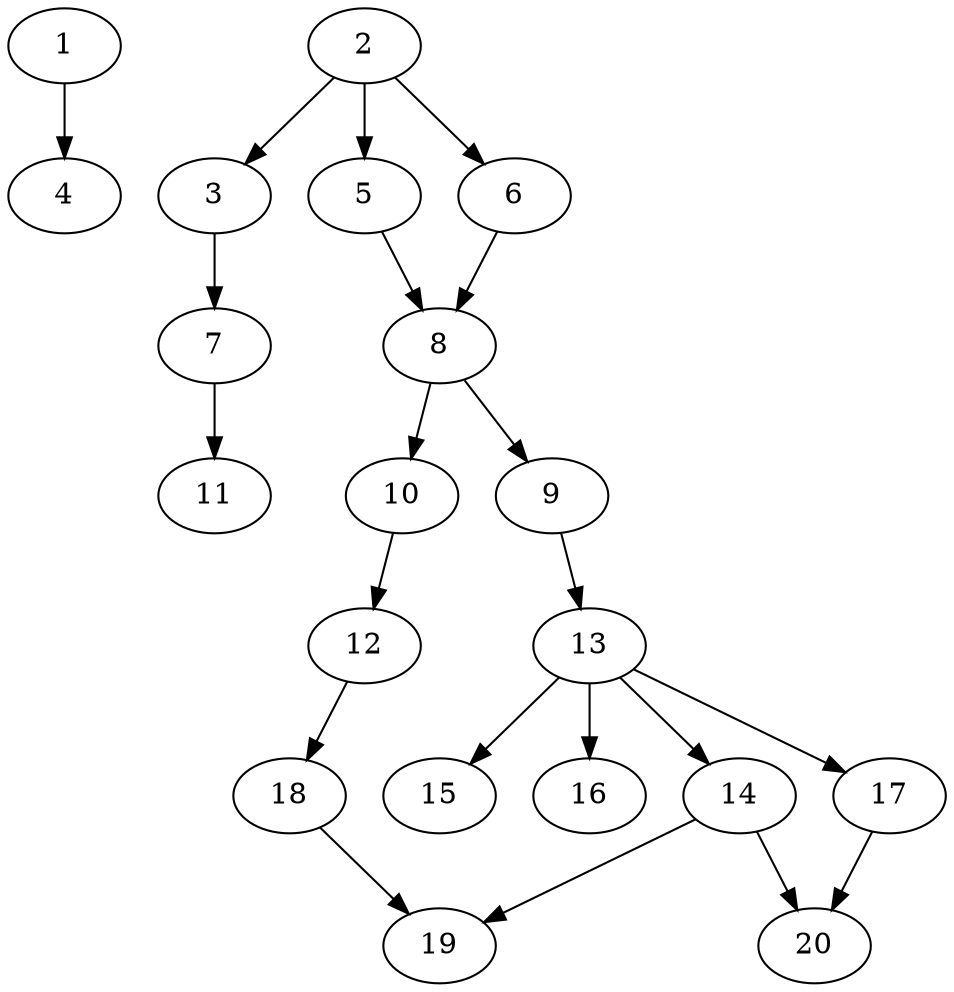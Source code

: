 // DAG automatically generated by daggen at Wed Jul 24 22:10:09 2019
// ./daggen --dot -n 20 --ccr 0.4 --fat 0.5 --regular 0.5 --density 0.5 --mindata 5242880 --maxdata 52428800 
digraph G {
  1 [size="115594240", alpha="0.18", expect_size="46237696"] 
  1 -> 4 [size ="46237696"]
  2 [size="126279680", alpha="0.03", expect_size="50511872"] 
  2 -> 3 [size ="50511872"]
  2 -> 5 [size ="50511872"]
  2 -> 6 [size ="50511872"]
  3 [size="71974400", alpha="0.14", expect_size="28789760"] 
  3 -> 7 [size ="28789760"]
  4 [size="45140480", alpha="0.14", expect_size="18056192"] 
  5 [size="40972800", alpha="0.01", expect_size="16389120"] 
  5 -> 8 [size ="16389120"]
  6 [size="46643200", alpha="0.12", expect_size="18657280"] 
  6 -> 8 [size ="18657280"]
  7 [size="87682560", alpha="0.14", expect_size="35073024"] 
  7 -> 11 [size ="35073024"]
  8 [size="80243200", alpha="0.14", expect_size="32097280"] 
  8 -> 9 [size ="32097280"]
  8 -> 10 [size ="32097280"]
  9 [size="100705280", alpha="0.15", expect_size="40282112"] 
  9 -> 13 [size ="40282112"]
  10 [size="20249600", alpha="0.15", expect_size="8099840"] 
  10 -> 12 [size ="8099840"]
  11 [size="19297280", alpha="0.14", expect_size="7718912"] 
  12 [size="124945920", alpha="0.16", expect_size="49978368"] 
  12 -> 18 [size ="49978368"]
  13 [size="27072000", alpha="0.07", expect_size="10828800"] 
  13 -> 14 [size ="10828800"]
  13 -> 15 [size ="10828800"]
  13 -> 16 [size ="10828800"]
  13 -> 17 [size ="10828800"]
  14 [size="111114240", alpha="0.08", expect_size="44445696"] 
  14 -> 19 [size ="44445696"]
  14 -> 20 [size ="44445696"]
  15 [size="76643840", alpha="0.07", expect_size="30657536"] 
  16 [size="81712640", alpha="0.13", expect_size="32685056"] 
  17 [size="34042880", alpha="0.07", expect_size="13617152"] 
  17 -> 20 [size ="13617152"]
  18 [size="115709440", alpha="0.08", expect_size="46283776"] 
  18 -> 19 [size ="46283776"]
  19 [size="79825920", alpha="0.03", expect_size="31930368"] 
  20 [size="51353600", alpha="0.18", expect_size="20541440"] 
}
